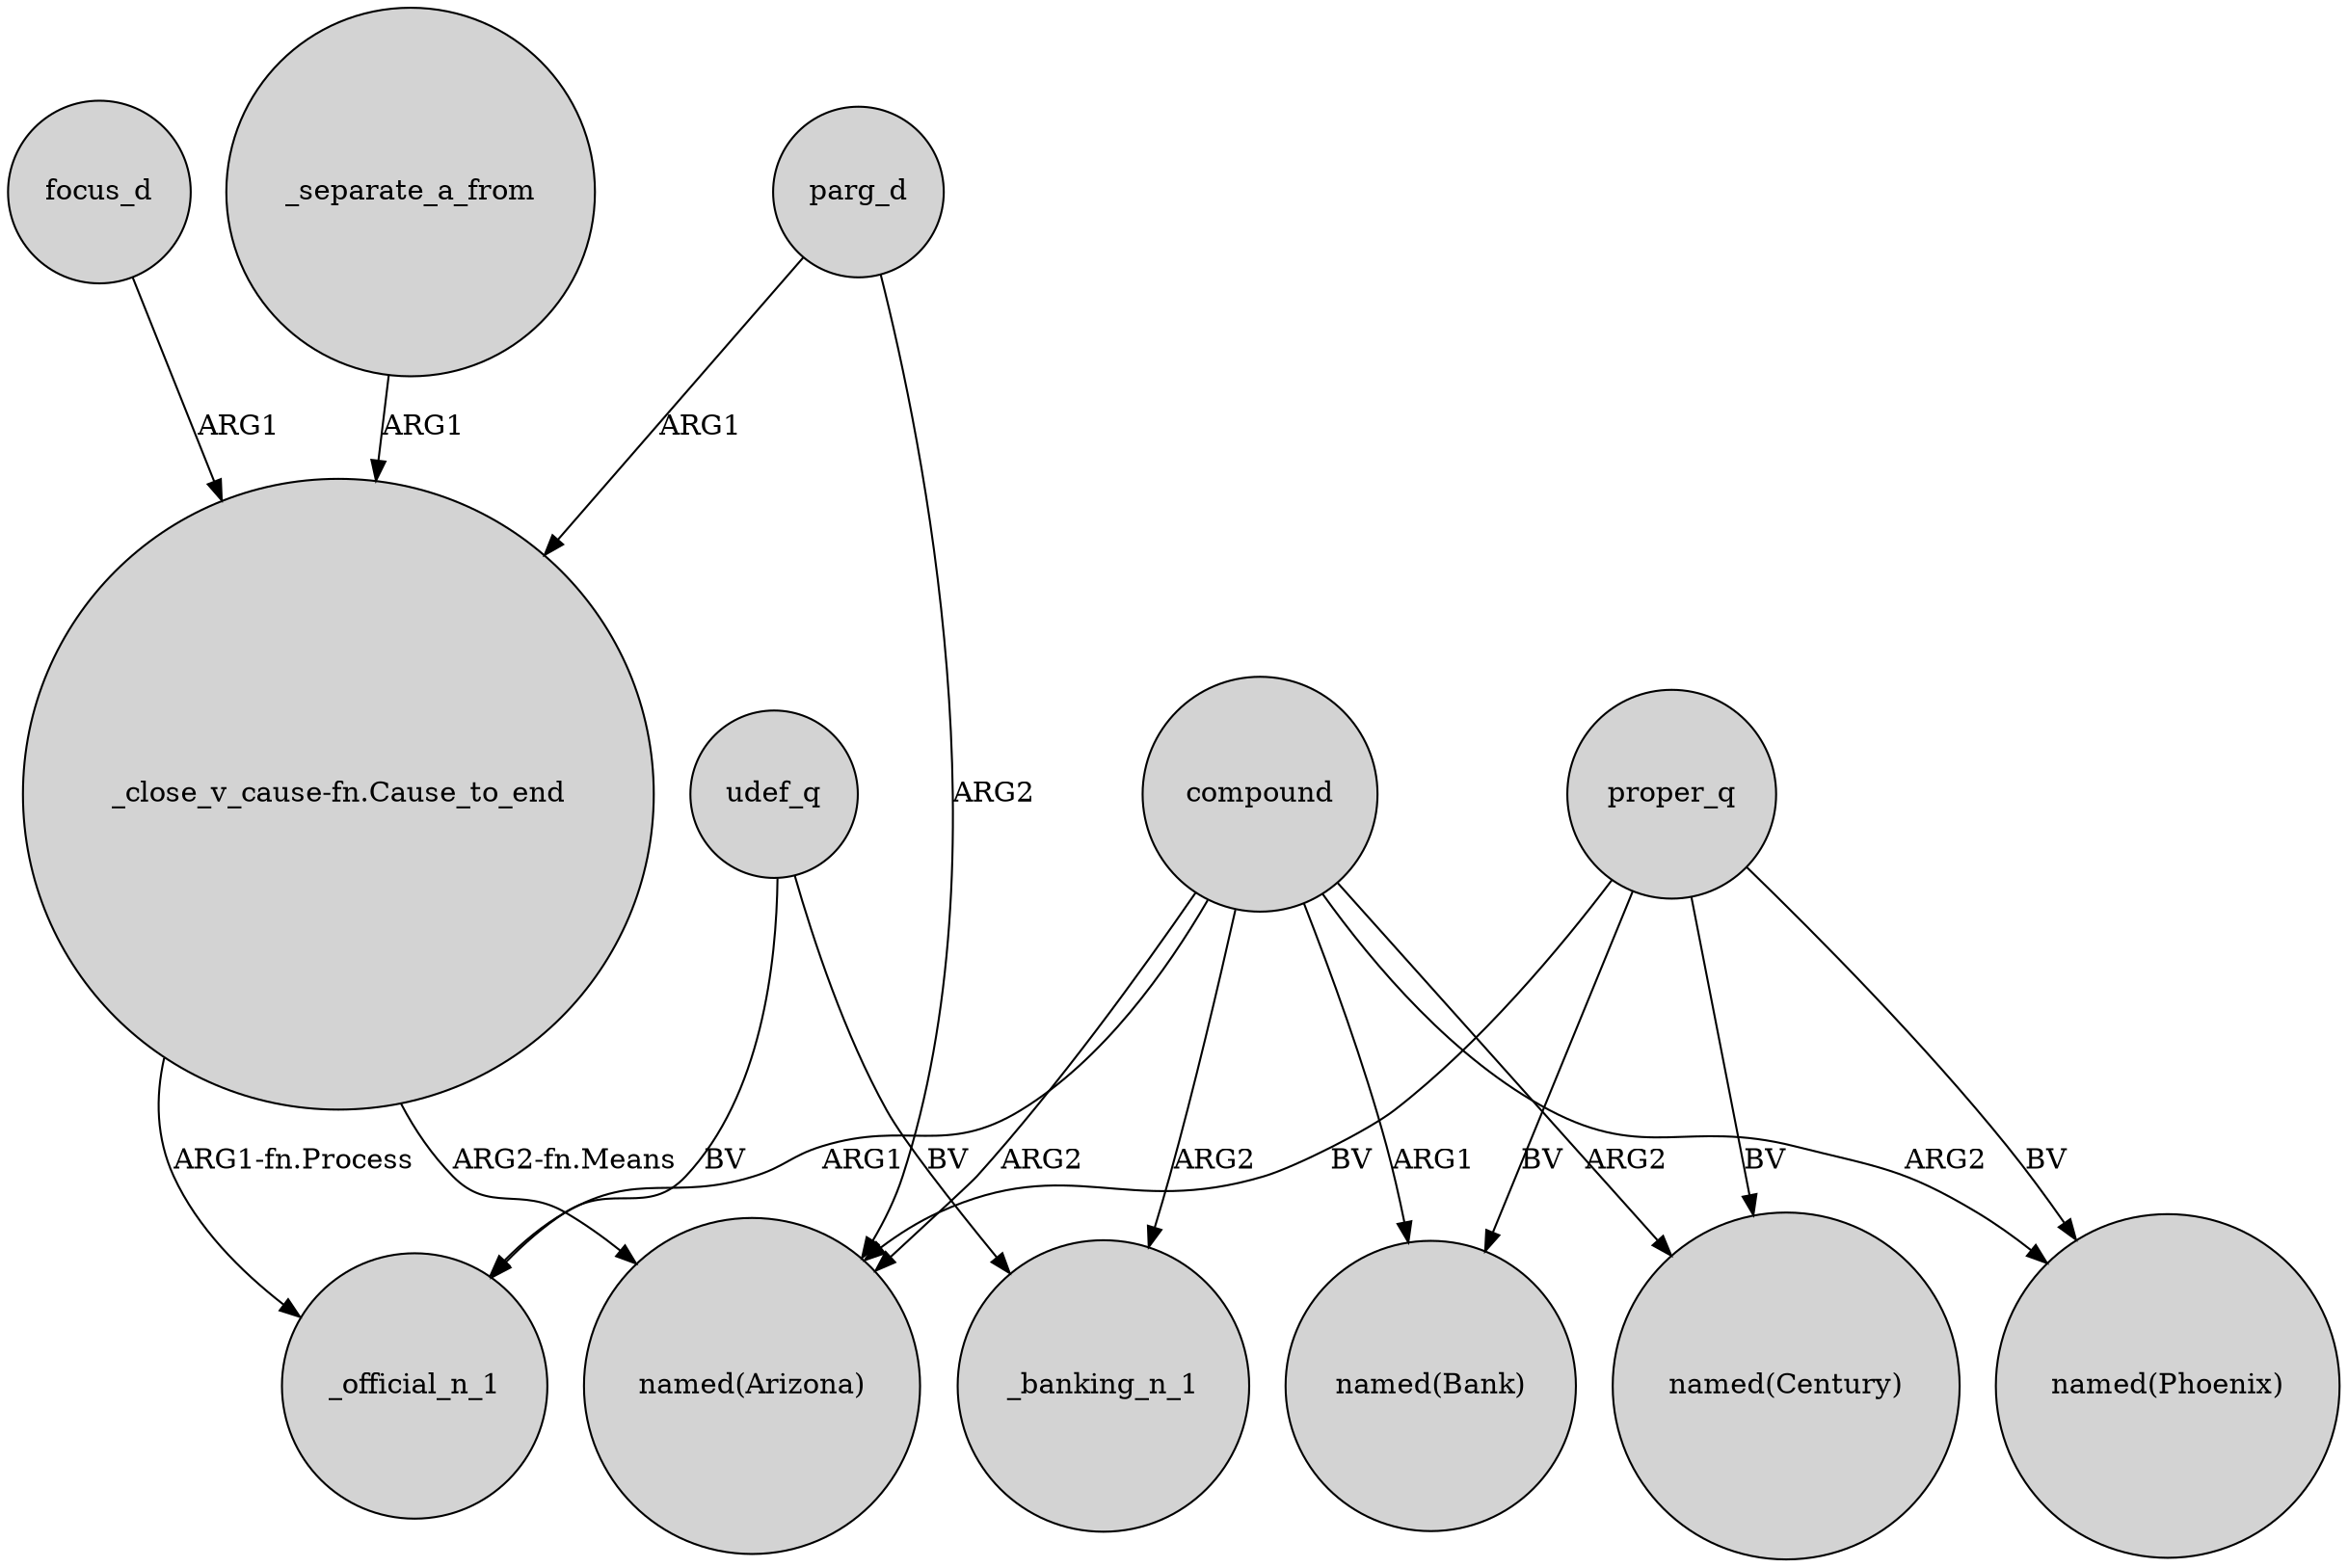 digraph {
	node [shape=circle style=filled]
	"_close_v_cause-fn.Cause_to_end" -> "named(Arizona)" [label="ARG2-fn.Means"]
	parg_d -> "named(Arizona)" [label=ARG2]
	udef_q -> _official_n_1 [label=BV]
	compound -> "named(Bank)" [label=ARG1]
	compound -> "named(Phoenix)" [label=ARG2]
	focus_d -> "_close_v_cause-fn.Cause_to_end" [label=ARG1]
	proper_q -> "named(Arizona)" [label=BV]
	compound -> "named(Arizona)" [label=ARG2]
	compound -> "named(Century)" [label=ARG2]
	udef_q -> _banking_n_1 [label=BV]
	compound -> _official_n_1 [label=ARG1]
	"_close_v_cause-fn.Cause_to_end" -> _official_n_1 [label="ARG1-fn.Process"]
	parg_d -> "_close_v_cause-fn.Cause_to_end" [label=ARG1]
	_separate_a_from -> "_close_v_cause-fn.Cause_to_end" [label=ARG1]
	compound -> _banking_n_1 [label=ARG2]
	proper_q -> "named(Phoenix)" [label=BV]
	proper_q -> "named(Bank)" [label=BV]
	proper_q -> "named(Century)" [label=BV]
}
